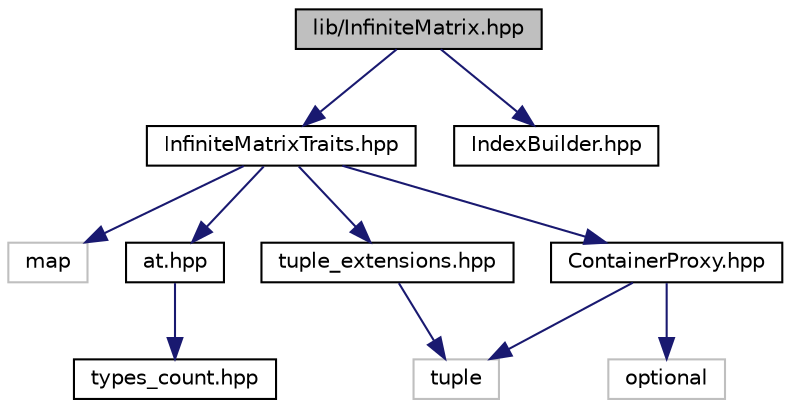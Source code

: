 digraph "lib/InfiniteMatrix.hpp"
{
  edge [fontname="Helvetica",fontsize="10",labelfontname="Helvetica",labelfontsize="10"];
  node [fontname="Helvetica",fontsize="10",shape=record];
  Node1 [label="lib/InfiniteMatrix.hpp",height=0.2,width=0.4,color="black", fillcolor="grey75", style="filled", fontcolor="black"];
  Node1 -> Node2 [color="midnightblue",fontsize="10",style="solid",fontname="Helvetica"];
  Node2 [label="InfiniteMatrixTraits.hpp",height=0.2,width=0.4,color="black", fillcolor="white", style="filled",URL="$InfiniteMatrixTraits_8hpp.html"];
  Node2 -> Node3 [color="midnightblue",fontsize="10",style="solid",fontname="Helvetica"];
  Node3 [label="map",height=0.2,width=0.4,color="grey75", fillcolor="white", style="filled"];
  Node2 -> Node4 [color="midnightblue",fontsize="10",style="solid",fontname="Helvetica"];
  Node4 [label="at.hpp",height=0.2,width=0.4,color="black", fillcolor="white", style="filled",URL="$at_8hpp.html"];
  Node4 -> Node5 [color="midnightblue",fontsize="10",style="solid",fontname="Helvetica"];
  Node5 [label="types_count.hpp",height=0.2,width=0.4,color="black", fillcolor="white", style="filled",URL="$types__count_8hpp.html"];
  Node2 -> Node6 [color="midnightblue",fontsize="10",style="solid",fontname="Helvetica"];
  Node6 [label="tuple_extensions.hpp",height=0.2,width=0.4,color="black", fillcolor="white", style="filled",URL="$tuple__extensions_8hpp.html"];
  Node6 -> Node7 [color="midnightblue",fontsize="10",style="solid",fontname="Helvetica"];
  Node7 [label="tuple",height=0.2,width=0.4,color="grey75", fillcolor="white", style="filled"];
  Node2 -> Node8 [color="midnightblue",fontsize="10",style="solid",fontname="Helvetica"];
  Node8 [label="ContainerProxy.hpp",height=0.2,width=0.4,color="black", fillcolor="white", style="filled",URL="$ContainerProxy_8hpp.html"];
  Node8 -> Node7 [color="midnightblue",fontsize="10",style="solid",fontname="Helvetica"];
  Node8 -> Node9 [color="midnightblue",fontsize="10",style="solid",fontname="Helvetica"];
  Node9 [label="optional",height=0.2,width=0.4,color="grey75", fillcolor="white", style="filled"];
  Node1 -> Node10 [color="midnightblue",fontsize="10",style="solid",fontname="Helvetica"];
  Node10 [label="IndexBuilder.hpp",height=0.2,width=0.4,color="black", fillcolor="white", style="filled",URL="$IndexBuilder_8hpp.html"];
}
